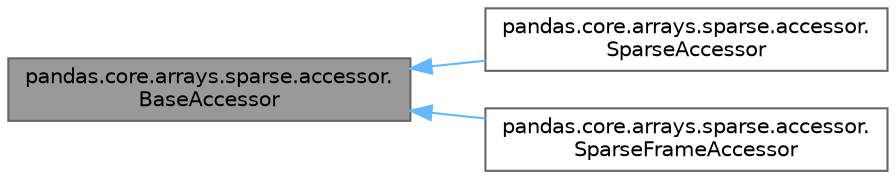 digraph "pandas.core.arrays.sparse.accessor.BaseAccessor"
{
 // LATEX_PDF_SIZE
  bgcolor="transparent";
  edge [fontname=Helvetica,fontsize=10,labelfontname=Helvetica,labelfontsize=10];
  node [fontname=Helvetica,fontsize=10,shape=box,height=0.2,width=0.4];
  rankdir="LR";
  Node1 [id="Node000001",label="pandas.core.arrays.sparse.accessor.\lBaseAccessor",height=0.2,width=0.4,color="gray40", fillcolor="grey60", style="filled", fontcolor="black",tooltip=" "];
  Node1 -> Node2 [id="edge1_Node000001_Node000002",dir="back",color="steelblue1",style="solid",tooltip=" "];
  Node2 [id="Node000002",label="pandas.core.arrays.sparse.accessor.\lSparseAccessor",height=0.2,width=0.4,color="gray40", fillcolor="white", style="filled",URL="$d6/dc2/classpandas_1_1core_1_1arrays_1_1sparse_1_1accessor_1_1SparseAccessor.html",tooltip=" "];
  Node1 -> Node3 [id="edge2_Node000001_Node000003",dir="back",color="steelblue1",style="solid",tooltip=" "];
  Node3 [id="Node000003",label="pandas.core.arrays.sparse.accessor.\lSparseFrameAccessor",height=0.2,width=0.4,color="gray40", fillcolor="white", style="filled",URL="$da/dee/classpandas_1_1core_1_1arrays_1_1sparse_1_1accessor_1_1SparseFrameAccessor.html",tooltip=" "];
}
